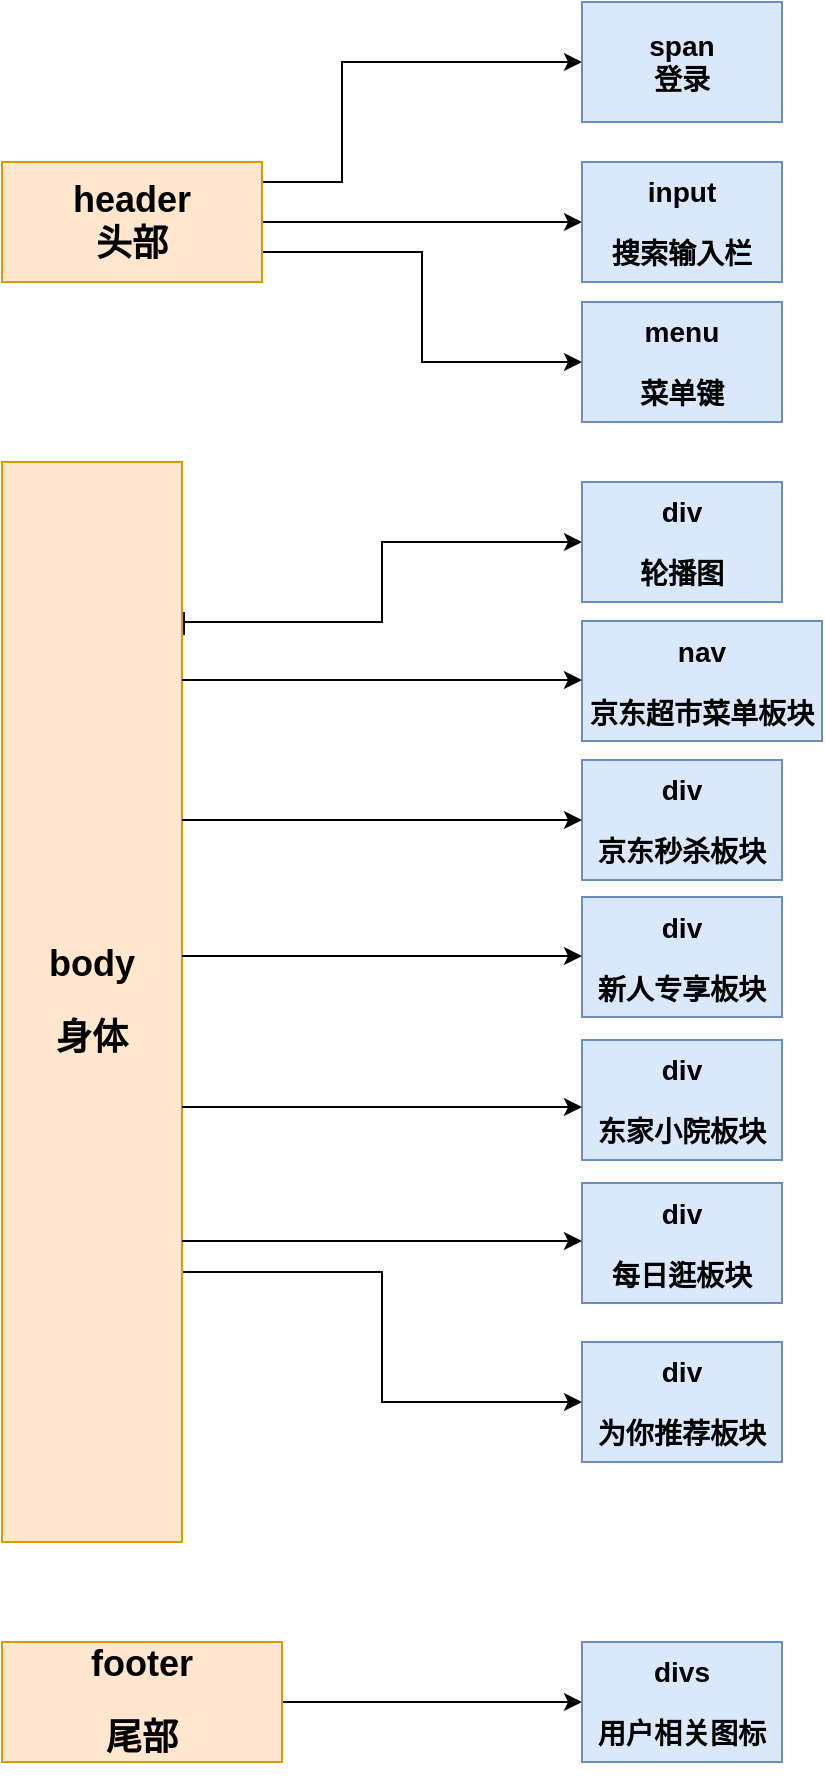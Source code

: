 <mxfile version="11.1.4" type="github"><diagram id="01A-Hvw8Q-p2oirE822o" name="Page-1"><mxGraphModel dx="1256" dy="821" grid="1" gridSize="10" guides="1" tooltips="1" connect="1" arrows="1" fold="1" page="1" pageScale="1" pageWidth="827" pageHeight="1169" math="0" shadow="0"><root><mxCell id="0"/><mxCell id="1" parent="0"/><mxCell id="NBO5k5QJTm1GSoDr875D-11" style="edgeStyle=orthogonalEdgeStyle;rounded=0;orthogonalLoop=1;jettySize=auto;html=1;exitX=1;exitY=0.5;exitDx=0;exitDy=0;entryX=0;entryY=0.5;entryDx=0;entryDy=0;fontFamily=Helvetica;" edge="1" parent="1" source="NBO5k5QJTm1GSoDr875D-1" target="NBO5k5QJTm1GSoDr875D-10"><mxGeometry relative="1" as="geometry"><Array as="points"><mxPoint x="170" y="170"/><mxPoint x="210" y="170"/><mxPoint x="210" y="110"/></Array></mxGeometry></mxCell><mxCell id="NBO5k5QJTm1GSoDr875D-16" value="" style="edgeStyle=orthogonalEdgeStyle;rounded=0;orthogonalLoop=1;jettySize=auto;html=1;fontFamily=Helvetica;" edge="1" parent="1" source="NBO5k5QJTm1GSoDr875D-1" target="NBO5k5QJTm1GSoDr875D-9"><mxGeometry relative="1" as="geometry"/></mxCell><mxCell id="NBO5k5QJTm1GSoDr875D-18" style="edgeStyle=orthogonalEdgeStyle;rounded=0;orthogonalLoop=1;jettySize=auto;html=1;exitX=1;exitY=0.75;exitDx=0;exitDy=0;entryX=0;entryY=0.5;entryDx=0;entryDy=0;fontFamily=Helvetica;" edge="1" parent="1" source="NBO5k5QJTm1GSoDr875D-1" target="NBO5k5QJTm1GSoDr875D-5"><mxGeometry relative="1" as="geometry"/></mxCell><mxCell id="NBO5k5QJTm1GSoDr875D-1" value="&lt;h2&gt;header&lt;br&gt;头部&lt;/h2&gt;" style="rounded=0;whiteSpace=wrap;html=1;fillColor=#ffe6cc;strokeColor=#d79b00;" vertex="1" parent="1"><mxGeometry x="40" y="160" width="130" height="60" as="geometry"/></mxCell><mxCell id="NBO5k5QJTm1GSoDr875D-5" value="&lt;h3&gt;menu&lt;br&gt;&lt;/h3&gt;&lt;h3&gt;菜单键&lt;/h3&gt;" style="rounded=0;whiteSpace=wrap;html=1;fillColor=#dae8fc;strokeColor=#6c8ebf;" vertex="1" parent="1"><mxGeometry x="330" y="230" width="100" height="60" as="geometry"/></mxCell><mxCell id="NBO5k5QJTm1GSoDr875D-10" value="&lt;h3&gt;span&lt;br&gt;登录&lt;/h3&gt;" style="rounded=0;whiteSpace=wrap;html=1;fillColor=#dae8fc;strokeColor=#6c8ebf;" vertex="1" parent="1"><mxGeometry x="330" y="80" width="100" height="60" as="geometry"/></mxCell><mxCell id="NBO5k5QJTm1GSoDr875D-9" value="&lt;h3&gt;input&lt;/h3&gt;&lt;h3&gt;&lt;b&gt;搜索输入栏&lt;/b&gt;&lt;/h3&gt;" style="rounded=0;whiteSpace=wrap;html=1;fillColor=#dae8fc;strokeColor=#6c8ebf;fontFamily=Helvetica;" vertex="1" parent="1"><mxGeometry x="330" y="160" width="100" height="60" as="geometry"/></mxCell><mxCell id="NBO5k5QJTm1GSoDr875D-54" style="edgeStyle=orthogonalEdgeStyle;rounded=0;orthogonalLoop=1;jettySize=auto;html=1;exitX=1.011;exitY=0.139;exitDx=0;exitDy=0;entryX=0;entryY=0.5;entryDx=0;entryDy=0;fontFamily=Helvetica;exitPerimeter=0;" edge="1" parent="1" source="NBO5k5QJTm1GSoDr875D-22" target="NBO5k5QJTm1GSoDr875D-25"><mxGeometry relative="1" as="geometry"><Array as="points"><mxPoint x="130" y="396"/><mxPoint x="130" y="390"/><mxPoint x="230" y="390"/><mxPoint x="230" y="350"/></Array></mxGeometry></mxCell><mxCell id="NBO5k5QJTm1GSoDr875D-57" style="edgeStyle=orthogonalEdgeStyle;rounded=0;orthogonalLoop=1;jettySize=auto;html=1;exitX=1;exitY=0.75;exitDx=0;exitDy=0;entryX=0;entryY=0.5;entryDx=0;entryDy=0;fontFamily=Helvetica;" edge="1" parent="1" source="NBO5k5QJTm1GSoDr875D-22" target="NBO5k5QJTm1GSoDr875D-46"><mxGeometry relative="1" as="geometry"/></mxCell><mxCell id="NBO5k5QJTm1GSoDr875D-22" value="&lt;h2&gt;body&lt;/h2&gt;&lt;h2&gt;身体&lt;/h2&gt;" style="rounded=0;whiteSpace=wrap;html=1;fillColor=#ffe6cc;strokeColor=#d79b00;" vertex="1" parent="1"><mxGeometry x="40" y="310" width="90" height="540" as="geometry"/></mxCell><mxCell id="NBO5k5QJTm1GSoDr875D-23" value="&lt;h3&gt;div&lt;/h3&gt;&lt;h3&gt;京东秒杀板块&lt;/h3&gt;" style="rounded=0;whiteSpace=wrap;html=1;fillColor=#dae8fc;strokeColor=#6c8ebf;" vertex="1" parent="1"><mxGeometry x="330" y="459" width="100" height="60" as="geometry"/></mxCell><mxCell id="NBO5k5QJTm1GSoDr875D-24" value="&lt;h3&gt;nav&lt;/h3&gt;&lt;h3&gt;京东超市菜单板块&lt;/h3&gt;" style="rounded=0;whiteSpace=wrap;html=1;fillColor=#dae8fc;strokeColor=#6c8ebf;fontFamily=Helvetica;" vertex="1" parent="1"><mxGeometry x="330" y="389.5" width="120" height="60" as="geometry"/></mxCell><mxCell id="NBO5k5QJTm1GSoDr875D-25" value="&lt;h3&gt;div&lt;/h3&gt;&lt;h3&gt;轮播图&lt;/h3&gt;" style="rounded=0;whiteSpace=wrap;html=1;fillColor=#dae8fc;strokeColor=#6c8ebf;fontFamily=Helvetica;" vertex="1" parent="1"><mxGeometry x="330" y="320" width="100" height="60" as="geometry"/></mxCell><mxCell id="NBO5k5QJTm1GSoDr875D-33" value="&lt;h3&gt;div&lt;/h3&gt;&lt;h3&gt;新人专享板块&lt;/h3&gt;" style="rounded=0;whiteSpace=wrap;html=1;fillColor=#dae8fc;strokeColor=#6c8ebf;fontFamily=Helvetica;" vertex="1" parent="1"><mxGeometry x="330" y="527.5" width="100" height="60" as="geometry"/></mxCell><mxCell id="NBO5k5QJTm1GSoDr875D-44" value="&lt;h3&gt;div&lt;/h3&gt;&lt;h3&gt;东家小院板块&lt;/h3&gt;" style="rounded=0;whiteSpace=wrap;html=1;fillColor=#dae8fc;strokeColor=#6c8ebf;fontFamily=Helvetica;" vertex="1" parent="1"><mxGeometry x="330" y="599" width="100" height="60" as="geometry"/></mxCell><mxCell id="NBO5k5QJTm1GSoDr875D-45" value="&lt;h3&gt;div&lt;/h3&gt;&lt;h3&gt;每日逛板块&lt;/h3&gt;" style="rounded=0;whiteSpace=wrap;html=1;fillColor=#dae8fc;strokeColor=#6c8ebf;fontFamily=Helvetica;" vertex="1" parent="1"><mxGeometry x="330" y="670.5" width="100" height="60" as="geometry"/></mxCell><mxCell id="NBO5k5QJTm1GSoDr875D-46" value="&lt;h3&gt;div&lt;/h3&gt;&lt;h3&gt;为你推荐板块&lt;/h3&gt;" style="rounded=0;whiteSpace=wrap;html=1;fillColor=#dae8fc;strokeColor=#6c8ebf;fontFamily=Helvetica;" vertex="1" parent="1"><mxGeometry x="330" y="750" width="100" height="60" as="geometry"/></mxCell><mxCell id="NBO5k5QJTm1GSoDr875D-48" value="" style="endArrow=classic;html=1;fontFamily=Helvetica;entryX=0;entryY=0.5;entryDx=0;entryDy=0;" edge="1" parent="1" target="NBO5k5QJTm1GSoDr875D-23"><mxGeometry width="50" height="50" relative="1" as="geometry"><mxPoint x="130" y="489" as="sourcePoint"/><mxPoint x="255" y="459" as="targetPoint"/></mxGeometry></mxCell><mxCell id="NBO5k5QJTm1GSoDr875D-49" value="" style="endArrow=classic;html=1;fontFamily=Helvetica;entryX=0;entryY=0.5;entryDx=0;entryDy=0;" edge="1" parent="1"><mxGeometry width="50" height="50" relative="1" as="geometry"><mxPoint x="130" y="557" as="sourcePoint"/><mxPoint x="330" y="557" as="targetPoint"/></mxGeometry></mxCell><mxCell id="NBO5k5QJTm1GSoDr875D-50" value="" style="endArrow=classic;html=1;fontFamily=Helvetica;entryX=0;entryY=0.5;entryDx=0;entryDy=0;" edge="1" parent="1"><mxGeometry width="50" height="50" relative="1" as="geometry"><mxPoint x="130" y="632.5" as="sourcePoint"/><mxPoint x="330" y="632.5" as="targetPoint"/></mxGeometry></mxCell><mxCell id="NBO5k5QJTm1GSoDr875D-51" value="" style="endArrow=classic;html=1;fontFamily=Helvetica;entryX=0;entryY=0.5;entryDx=0;entryDy=0;" edge="1" parent="1"><mxGeometry width="50" height="50" relative="1" as="geometry"><mxPoint x="130" y="699.5" as="sourcePoint"/><mxPoint x="330" y="699.5" as="targetPoint"/></mxGeometry></mxCell><mxCell id="NBO5k5QJTm1GSoDr875D-53" value="" style="endArrow=classic;html=1;fontFamily=Helvetica;entryX=0;entryY=0.5;entryDx=0;entryDy=0;" edge="1" parent="1"><mxGeometry width="50" height="50" relative="1" as="geometry"><mxPoint x="130" y="419" as="sourcePoint"/><mxPoint x="330" y="419" as="targetPoint"/></mxGeometry></mxCell><mxCell id="NBO5k5QJTm1GSoDr875D-73" value="" style="edgeStyle=orthogonalEdgeStyle;rounded=0;orthogonalLoop=1;jettySize=auto;html=1;fontFamily=Helvetica;" edge="1" parent="1" source="NBO5k5QJTm1GSoDr875D-75" target="NBO5k5QJTm1GSoDr875D-78"><mxGeometry relative="1" as="geometry"/></mxCell><mxCell id="NBO5k5QJTm1GSoDr875D-75" value="&lt;h2&gt;footer&lt;/h2&gt;&lt;h2&gt;尾部&lt;/h2&gt;" style="rounded=0;whiteSpace=wrap;html=1;fillColor=#ffe6cc;strokeColor=#d79b00;" vertex="1" parent="1"><mxGeometry x="40" y="900" width="140" height="60" as="geometry"/></mxCell><mxCell id="NBO5k5QJTm1GSoDr875D-78" value="&lt;h3&gt;divs&lt;/h3&gt;&lt;h3&gt;&lt;b&gt;用户相关图标&lt;/b&gt;&lt;/h3&gt;" style="rounded=0;whiteSpace=wrap;html=1;fillColor=#dae8fc;strokeColor=#6c8ebf;fontFamily=Helvetica;" vertex="1" parent="1"><mxGeometry x="330" y="900" width="100" height="60" as="geometry"/></mxCell></root></mxGraphModel></diagram></mxfile>